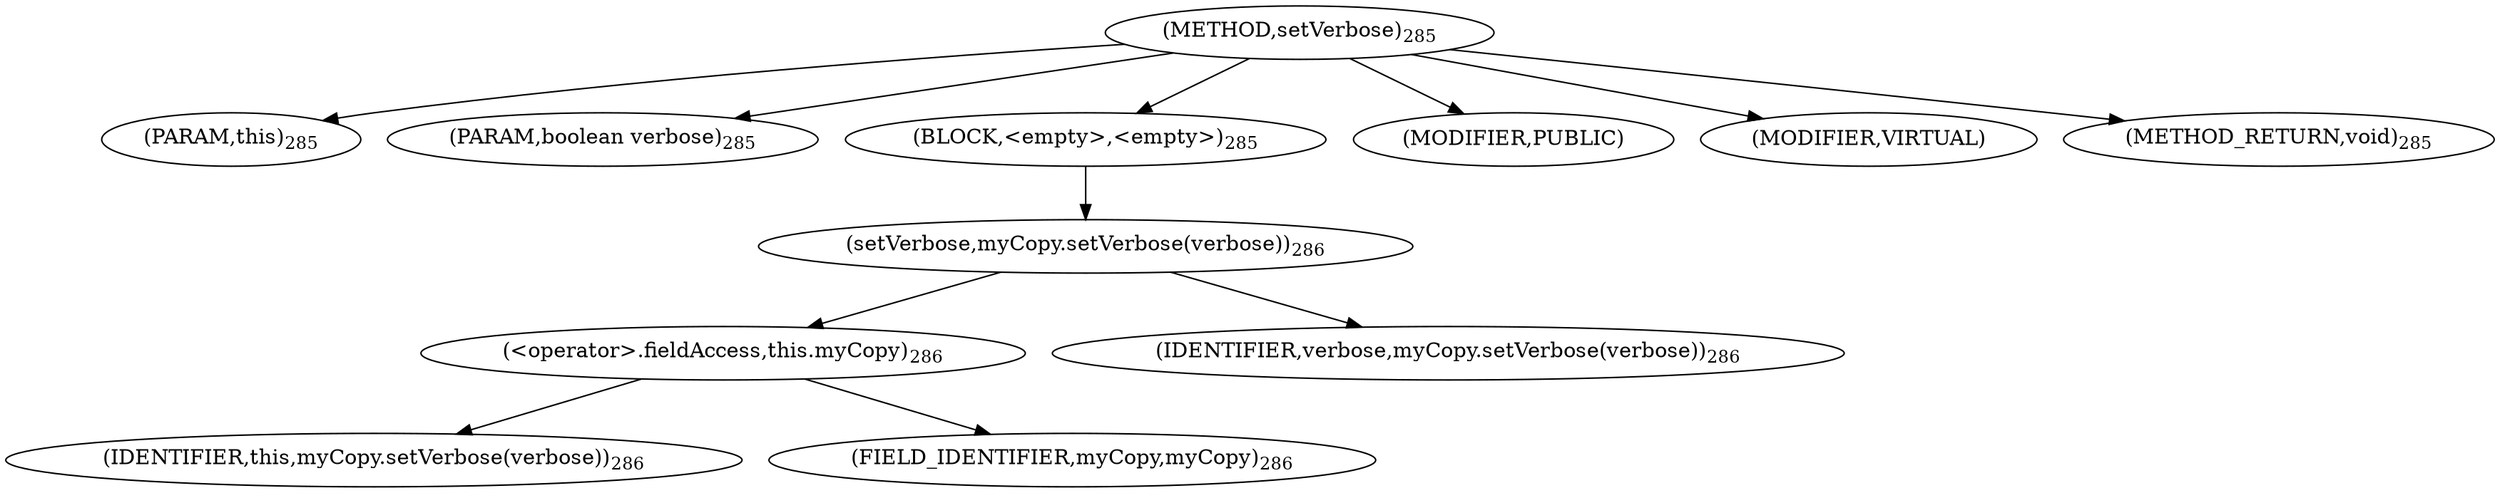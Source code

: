digraph "setVerbose" {  
"629" [label = <(METHOD,setVerbose)<SUB>285</SUB>> ]
"630" [label = <(PARAM,this)<SUB>285</SUB>> ]
"631" [label = <(PARAM,boolean verbose)<SUB>285</SUB>> ]
"632" [label = <(BLOCK,&lt;empty&gt;,&lt;empty&gt;)<SUB>285</SUB>> ]
"633" [label = <(setVerbose,myCopy.setVerbose(verbose))<SUB>286</SUB>> ]
"634" [label = <(&lt;operator&gt;.fieldAccess,this.myCopy)<SUB>286</SUB>> ]
"635" [label = <(IDENTIFIER,this,myCopy.setVerbose(verbose))<SUB>286</SUB>> ]
"636" [label = <(FIELD_IDENTIFIER,myCopy,myCopy)<SUB>286</SUB>> ]
"637" [label = <(IDENTIFIER,verbose,myCopy.setVerbose(verbose))<SUB>286</SUB>> ]
"638" [label = <(MODIFIER,PUBLIC)> ]
"639" [label = <(MODIFIER,VIRTUAL)> ]
"640" [label = <(METHOD_RETURN,void)<SUB>285</SUB>> ]
  "629" -> "630" 
  "629" -> "631" 
  "629" -> "632" 
  "629" -> "638" 
  "629" -> "639" 
  "629" -> "640" 
  "632" -> "633" 
  "633" -> "634" 
  "633" -> "637" 
  "634" -> "635" 
  "634" -> "636" 
}
